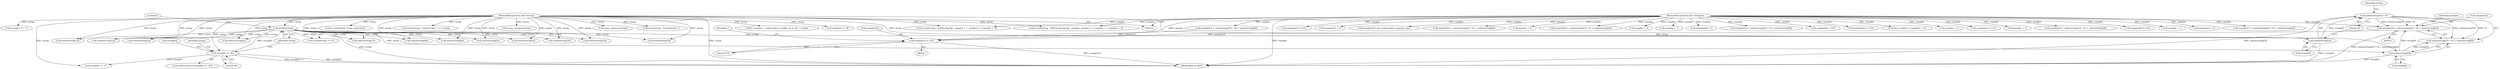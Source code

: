 digraph "0_ghostscript_60dabde18d7fe12b19da8b509bdfee9cc886aafc_0@pointer" {
"1000251" [label="(Call,samples[3] = unhex(string[5]) * 16 + unhex(string[6]))"];
"1000256" [label="(Call,unhex(string[5]) * 16)"];
"1000257" [label="(Call,unhex(string[5]))"];
"1000150" [label="(Call,strlen(string))"];
"1000142" [label="(Call,string[0] == '#')"];
"1000106" [label="(MethodParameterIn,char *string)"];
"1000262" [label="(Call,unhex(string[6]))"];
"1000108" [label="(MethodParameterIn,float *samples)"];
"1000281" [label="(Call,samples[3] /= 255)"];
"1000160" [label="(Call,unhex(string[1]))"];
"1000195" [label="(Call,unhex(string[6]))"];
"1000349" [label="(Call,fz_strlcpy(buf, string, sizeof buf))"];
"1000126" [label="(Call,samples[0] = 1)"];
"1000236" [label="(Call,samples[2] = unhex(string[3]) * 16 + unhex(string[4]))"];
"1000151" [label="(Identifier,string)"];
"1000502" [label="(Identifier,i)"];
"1000343" [label="(Call,strstr(string, \"ContextColor \") == string)"];
"1000216" [label="(Call,samples[0] = 255)"];
"1000276" [label="(Call,samples[2] /= 255)"];
"1000147" [label="(Block,)"];
"1000282" [label="(Call,samples[3])"];
"1000511" [label="(Call,doc->color[i] = samples[i + 1])"];
"1000281" [label="(Call,samples[3] /= 255)"];
"1000317" [label="(Call,samples + 2)"];
"1000255" [label="(Call,unhex(string[5]) * 16 + unhex(string[6]))"];
"1000433" [label="(Call,samples[i++] = 0)"];
"1000232" [label="(Call,unhex(string[2]))"];
"1000335" [label="(Call,samples + 2)"];
"1000106" [label="(MethodParameterIn,char *string)"];
"1000291" [label="(Identifier,string)"];
"1000268" [label="(Identifier,samples)"];
"1000180" [label="(Call,unhex(string[4]))"];
"1000251" [label="(Call,samples[3] = unhex(string[5]) * 16 + unhex(string[6]))"];
"1000146" [label="(Literal,'#')"];
"1000221" [label="(Call,samples[1] = unhex(string[1]) * 16 + unhex(string[2]))"];
"1000266" [label="(Call,samples[0] /= 255)"];
"1000314" [label="(Call,samples + 1)"];
"1000242" [label="(Call,unhex(string[3]))"];
"1000325" [label="(Call,count_commas(string))"];
"1000175" [label="(Call,unhex(string[3]))"];
"1000308" [label="(Call,count_commas(string))"];
"1000215" [label="(Block,)"];
"1000131" [label="(Call,samples[1] = 0)"];
"1000169" [label="(Call,samples[1] = unhex(string[3]) * 16 + unhex(string[4]))"];
"1000271" [label="(Call,samples[1] /= 255)"];
"1000263" [label="(Call,string[6])"];
"1000199" [label="(Call,samples[3] = unhex(string[7]) * 16 + unhex(string[8]))"];
"1000205" [label="(Call,unhex(string[7]))"];
"1000150" [label="(Call,strlen(string))"];
"1000261" [label="(Literal,16)"];
"1000136" [label="(Call,samples[3] = 0)"];
"1000227" [label="(Call,unhex(string[1]))"];
"1000526" [label="(Call,samples[0] * doc->opacity[doc->opacity_top])"];
"1000210" [label="(Call,unhex(string[8]))"];
"1000149" [label="(Call,strlen(string) == 9)"];
"1000311" [label="(Call,sscanf(string, \"sc#%g,%g,%g\", samples + 1, samples + 2, samples + 3))"];
"1000262" [label="(Call,unhex(string[6]))"];
"1000142" [label="(Call,string[0] == '#')"];
"1000264" [label="(Identifier,string)"];
"1000537" [label="(MethodReturn,RET)"];
"1000256" [label="(Call,unhex(string[5]) * 16)"];
"1000344" [label="(Call,strstr(string, \"ContextColor \"))"];
"1000184" [label="(Call,samples[2] = unhex(string[5]) * 16 + unhex(string[6]))"];
"1000338" [label="(Call,samples + 3)"];
"1000252" [label="(Call,samples[3])"];
"1000154" [label="(Call,samples[0] = unhex(string[1]) * 16 + unhex(string[2]))"];
"1000285" [label="(Literal,255)"];
"1000108" [label="(MethodParameterIn,float *samples)"];
"1000320" [label="(Call,samples + 3)"];
"1000152" [label="(Literal,9)"];
"1000141" [label="(ControlStructure,if (string[0] == '#'))"];
"1000368" [label="(Call,fz_warn(ctx, \"cannot find icc profile uri in '%s'\", string))"];
"1000257" [label="(Call,unhex(string[5]))"];
"1000165" [label="(Call,unhex(string[2]))"];
"1000328" [label="(Call,sscanf(string, \"sc#%g,%g,%g,%g\", samples, samples + 1, samples + 2, samples + 3))"];
"1000143" [label="(Call,string[0])"];
"1000300" [label="(Call,string[2] == '#')"];
"1000295" [label="(Call,string[1] == 'c')"];
"1000190" [label="(Call,unhex(string[5]))"];
"1000332" [label="(Call,samples + 1)"];
"1000247" [label="(Call,unhex(string[4]))"];
"1000258" [label="(Call,string[5])"];
"1000289" [label="(Call,string[0] == 's')"];
"1000251" -> "1000215"  [label="AST: "];
"1000251" -> "1000255"  [label="CFG: "];
"1000252" -> "1000251"  [label="AST: "];
"1000255" -> "1000251"  [label="AST: "];
"1000268" -> "1000251"  [label="CFG: "];
"1000251" -> "1000537"  [label="DDG: unhex(string[5]) * 16 + unhex(string[6])"];
"1000256" -> "1000251"  [label="DDG: unhex(string[5])"];
"1000256" -> "1000251"  [label="DDG: 16"];
"1000262" -> "1000251"  [label="DDG: string[6]"];
"1000108" -> "1000251"  [label="DDG: samples"];
"1000251" -> "1000281"  [label="DDG: samples[3]"];
"1000256" -> "1000255"  [label="AST: "];
"1000256" -> "1000261"  [label="CFG: "];
"1000257" -> "1000256"  [label="AST: "];
"1000261" -> "1000256"  [label="AST: "];
"1000264" -> "1000256"  [label="CFG: "];
"1000256" -> "1000537"  [label="DDG: unhex(string[5])"];
"1000256" -> "1000255"  [label="DDG: unhex(string[5])"];
"1000256" -> "1000255"  [label="DDG: 16"];
"1000257" -> "1000256"  [label="DDG: string[5]"];
"1000257" -> "1000258"  [label="CFG: "];
"1000258" -> "1000257"  [label="AST: "];
"1000261" -> "1000257"  [label="CFG: "];
"1000257" -> "1000537"  [label="DDG: string[5]"];
"1000150" -> "1000257"  [label="DDG: string"];
"1000106" -> "1000257"  [label="DDG: string"];
"1000150" -> "1000149"  [label="AST: "];
"1000150" -> "1000151"  [label="CFG: "];
"1000151" -> "1000150"  [label="AST: "];
"1000152" -> "1000150"  [label="CFG: "];
"1000150" -> "1000537"  [label="DDG: string"];
"1000150" -> "1000149"  [label="DDG: string"];
"1000142" -> "1000150"  [label="DDG: string[0]"];
"1000106" -> "1000150"  [label="DDG: string"];
"1000150" -> "1000160"  [label="DDG: string"];
"1000150" -> "1000165"  [label="DDG: string"];
"1000150" -> "1000175"  [label="DDG: string"];
"1000150" -> "1000180"  [label="DDG: string"];
"1000150" -> "1000190"  [label="DDG: string"];
"1000150" -> "1000195"  [label="DDG: string"];
"1000150" -> "1000205"  [label="DDG: string"];
"1000150" -> "1000210"  [label="DDG: string"];
"1000150" -> "1000227"  [label="DDG: string"];
"1000150" -> "1000232"  [label="DDG: string"];
"1000150" -> "1000242"  [label="DDG: string"];
"1000150" -> "1000247"  [label="DDG: string"];
"1000150" -> "1000262"  [label="DDG: string"];
"1000142" -> "1000141"  [label="AST: "];
"1000142" -> "1000146"  [label="CFG: "];
"1000143" -> "1000142"  [label="AST: "];
"1000146" -> "1000142"  [label="AST: "];
"1000151" -> "1000142"  [label="CFG: "];
"1000291" -> "1000142"  [label="CFG: "];
"1000142" -> "1000537"  [label="DDG: string[0] == '"];
"1000142" -> "1000537"  [label="DDG: string[0]"];
"1000106" -> "1000142"  [label="DDG: string"];
"1000142" -> "1000289"  [label="DDG: string[0]"];
"1000106" -> "1000103"  [label="AST: "];
"1000106" -> "1000537"  [label="DDG: string"];
"1000106" -> "1000160"  [label="DDG: string"];
"1000106" -> "1000165"  [label="DDG: string"];
"1000106" -> "1000175"  [label="DDG: string"];
"1000106" -> "1000180"  [label="DDG: string"];
"1000106" -> "1000190"  [label="DDG: string"];
"1000106" -> "1000195"  [label="DDG: string"];
"1000106" -> "1000205"  [label="DDG: string"];
"1000106" -> "1000210"  [label="DDG: string"];
"1000106" -> "1000227"  [label="DDG: string"];
"1000106" -> "1000232"  [label="DDG: string"];
"1000106" -> "1000242"  [label="DDG: string"];
"1000106" -> "1000247"  [label="DDG: string"];
"1000106" -> "1000262"  [label="DDG: string"];
"1000106" -> "1000289"  [label="DDG: string"];
"1000106" -> "1000295"  [label="DDG: string"];
"1000106" -> "1000300"  [label="DDG: string"];
"1000106" -> "1000308"  [label="DDG: string"];
"1000106" -> "1000311"  [label="DDG: string"];
"1000106" -> "1000325"  [label="DDG: string"];
"1000106" -> "1000328"  [label="DDG: string"];
"1000106" -> "1000344"  [label="DDG: string"];
"1000106" -> "1000343"  [label="DDG: string"];
"1000106" -> "1000349"  [label="DDG: string"];
"1000106" -> "1000368"  [label="DDG: string"];
"1000262" -> "1000255"  [label="AST: "];
"1000262" -> "1000263"  [label="CFG: "];
"1000263" -> "1000262"  [label="AST: "];
"1000255" -> "1000262"  [label="CFG: "];
"1000262" -> "1000537"  [label="DDG: string[6]"];
"1000262" -> "1000255"  [label="DDG: string[6]"];
"1000108" -> "1000103"  [label="AST: "];
"1000108" -> "1000537"  [label="DDG: samples"];
"1000108" -> "1000126"  [label="DDG: samples"];
"1000108" -> "1000131"  [label="DDG: samples"];
"1000108" -> "1000136"  [label="DDG: samples"];
"1000108" -> "1000154"  [label="DDG: samples"];
"1000108" -> "1000169"  [label="DDG: samples"];
"1000108" -> "1000184"  [label="DDG: samples"];
"1000108" -> "1000199"  [label="DDG: samples"];
"1000108" -> "1000216"  [label="DDG: samples"];
"1000108" -> "1000221"  [label="DDG: samples"];
"1000108" -> "1000236"  [label="DDG: samples"];
"1000108" -> "1000266"  [label="DDG: samples"];
"1000108" -> "1000271"  [label="DDG: samples"];
"1000108" -> "1000276"  [label="DDG: samples"];
"1000108" -> "1000281"  [label="DDG: samples"];
"1000108" -> "1000311"  [label="DDG: samples"];
"1000108" -> "1000314"  [label="DDG: samples"];
"1000108" -> "1000317"  [label="DDG: samples"];
"1000108" -> "1000320"  [label="DDG: samples"];
"1000108" -> "1000328"  [label="DDG: samples"];
"1000108" -> "1000332"  [label="DDG: samples"];
"1000108" -> "1000335"  [label="DDG: samples"];
"1000108" -> "1000338"  [label="DDG: samples"];
"1000108" -> "1000433"  [label="DDG: samples"];
"1000108" -> "1000511"  [label="DDG: samples"];
"1000108" -> "1000526"  [label="DDG: samples"];
"1000281" -> "1000147"  [label="AST: "];
"1000281" -> "1000285"  [label="CFG: "];
"1000282" -> "1000281"  [label="AST: "];
"1000285" -> "1000281"  [label="AST: "];
"1000502" -> "1000281"  [label="CFG: "];
"1000281" -> "1000537"  [label="DDG: samples[3]"];
"1000199" -> "1000281"  [label="DDG: samples[3]"];
}
